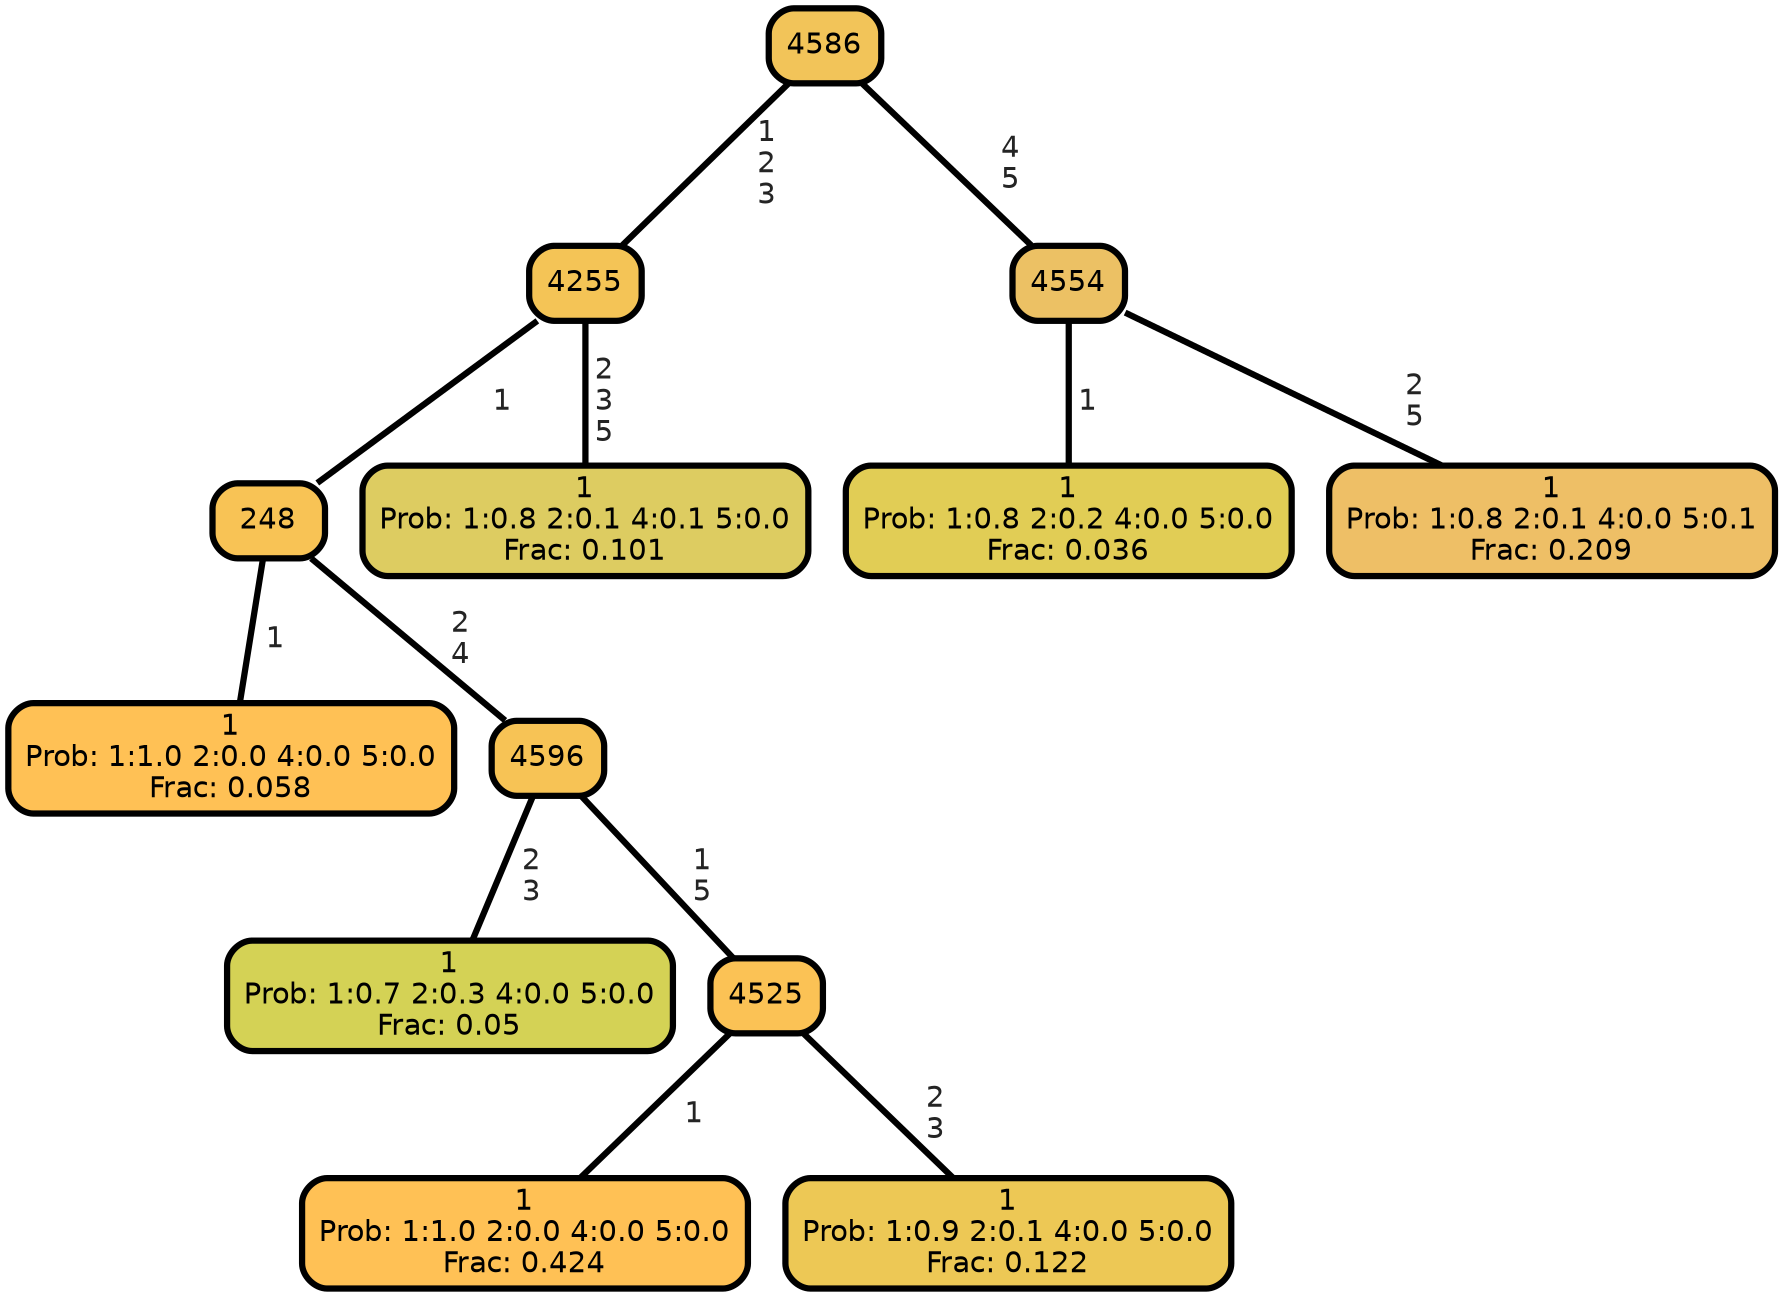 graph Tree {
node [shape=box, style="filled, rounded",color="black",penwidth="3",fontcolor="black",                 fontname=helvetica] ;
graph [ranksep="0 equally", splines=straight,                 bgcolor=transparent, dpi=200] ;
edge [fontname=helvetica, fontweight=bold,fontcolor=grey14,color=black] ;
0 [label="1
Prob: 1:1.0 2:0.0 4:0.0 5:0.0
Frac: 0.058", fillcolor="#ffc155"] ;
1 [label="248", fillcolor="#f8c355"] ;
2 [label="1
Prob: 1:0.7 2:0.3 4:0.0 5:0.0
Frac: 0.05", fillcolor="#d4d255"] ;
3 [label="4596", fillcolor="#f7c355"] ;
4 [label="1
Prob: 1:1.0 2:0.0 4:0.0 5:0.0
Frac: 0.424", fillcolor="#ffc155"] ;
5 [label="4525", fillcolor="#fbc255"] ;
6 [label="1
Prob: 1:0.9 2:0.1 4:0.0 5:0.0
Frac: 0.122", fillcolor="#edc855"] ;
7 [label="4255", fillcolor="#f4c456"] ;
8 [label="1
Prob: 1:0.8 2:0.1 4:0.1 5:0.0
Frac: 0.101", fillcolor="#ddcc61"] ;
9 [label="4586", fillcolor="#f2c459"] ;
10 [label="1
Prob: 1:0.8 2:0.2 4:0.0 5:0.0
Frac: 0.036", fillcolor="#e1cd55"] ;
11 [label="4554", fillcolor="#ecc164"] ;
12 [label="1
Prob: 1:0.8 2:0.1 4:0.0 5:0.1
Frac: 0.209", fillcolor="#eebf66"] ;
1 -- 0 [label=" 1",penwidth=3] ;
1 -- 3 [label=" 2\n 4",penwidth=3] ;
3 -- 2 [label=" 2\n 3",penwidth=3] ;
3 -- 5 [label=" 1\n 5",penwidth=3] ;
5 -- 4 [label=" 1",penwidth=3] ;
5 -- 6 [label=" 2\n 3",penwidth=3] ;
7 -- 1 [label=" 1",penwidth=3] ;
7 -- 8 [label=" 2\n 3\n 5",penwidth=3] ;
9 -- 7 [label=" 1\n 2\n 3",penwidth=3] ;
9 -- 11 [label=" 4\n 5",penwidth=3] ;
11 -- 10 [label=" 1",penwidth=3] ;
11 -- 12 [label=" 2\n 5",penwidth=3] ;
{rank = same;}}